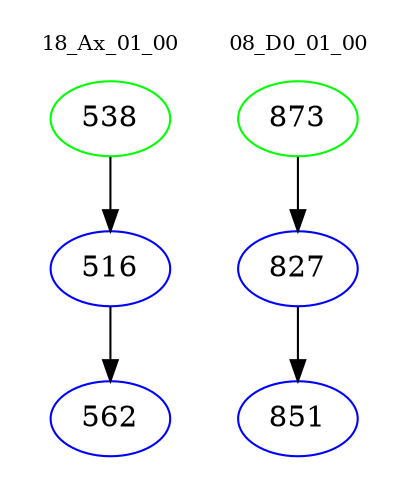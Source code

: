 digraph{
subgraph cluster_0 {
color = white
label = "18_Ax_01_00";
fontsize=10;
T0_538 [label="538", color="green"]
T0_538 -> T0_516 [color="black"]
T0_516 [label="516", color="blue"]
T0_516 -> T0_562 [color="black"]
T0_562 [label="562", color="blue"]
}
subgraph cluster_1 {
color = white
label = "08_D0_01_00";
fontsize=10;
T1_873 [label="873", color="green"]
T1_873 -> T1_827 [color="black"]
T1_827 [label="827", color="blue"]
T1_827 -> T1_851 [color="black"]
T1_851 [label="851", color="blue"]
}
}
